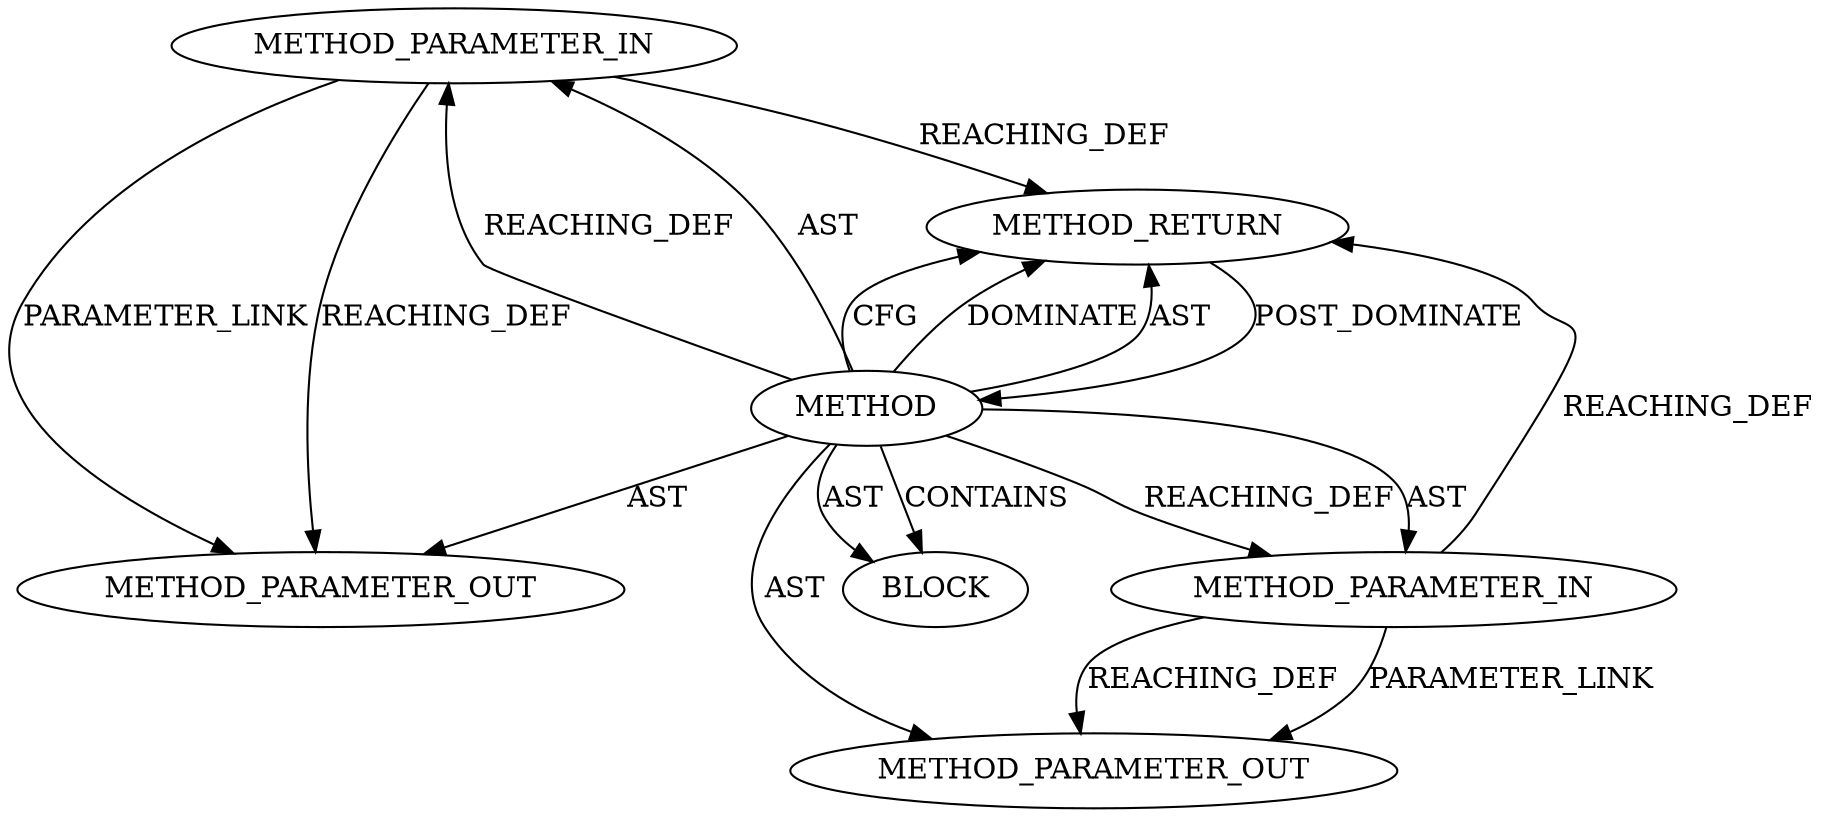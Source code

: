 digraph {
  13324 [label=METHOD_PARAMETER_OUT ORDER=1 CODE="p1" IS_VARIADIC=false TYPE_FULL_NAME="ANY" EVALUATION_STRATEGY="BY_VALUE" INDEX=1 NAME="p1"]
  12162 [label=METHOD_PARAMETER_IN ORDER=2 CODE="p2" IS_VARIADIC=false TYPE_FULL_NAME="ANY" EVALUATION_STRATEGY="BY_VALUE" INDEX=2 NAME="p2"]
  12161 [label=METHOD_PARAMETER_IN ORDER=1 CODE="p1" IS_VARIADIC=false TYPE_FULL_NAME="ANY" EVALUATION_STRATEGY="BY_VALUE" INDEX=1 NAME="p1"]
  12160 [label=METHOD AST_PARENT_TYPE="NAMESPACE_BLOCK" AST_PARENT_FULL_NAME="<global>" ORDER=0 CODE="<empty>" FULL_NAME="<operator>.cast" IS_EXTERNAL=true FILENAME="<empty>" SIGNATURE="" NAME="<operator>.cast"]
  13325 [label=METHOD_PARAMETER_OUT ORDER=2 CODE="p2" IS_VARIADIC=false TYPE_FULL_NAME="ANY" EVALUATION_STRATEGY="BY_VALUE" INDEX=2 NAME="p2"]
  12163 [label=BLOCK ORDER=1 ARGUMENT_INDEX=1 CODE="<empty>" TYPE_FULL_NAME="ANY"]
  12164 [label=METHOD_RETURN ORDER=2 CODE="RET" TYPE_FULL_NAME="ANY" EVALUATION_STRATEGY="BY_VALUE"]
  12160 -> 12164 [label=CFG ]
  12160 -> 12164 [label=DOMINATE ]
  12161 -> 13324 [label=REACHING_DEF VARIABLE="p1"]
  12161 -> 12164 [label=REACHING_DEF VARIABLE="p1"]
  12160 -> 12163 [label=AST ]
  12160 -> 12162 [label=REACHING_DEF VARIABLE=""]
  12160 -> 12163 [label=CONTAINS ]
  12160 -> 12161 [label=REACHING_DEF VARIABLE=""]
  12161 -> 13324 [label=PARAMETER_LINK ]
  12160 -> 13324 [label=AST ]
  12160 -> 13325 [label=AST ]
  12160 -> 12161 [label=AST ]
  12162 -> 13325 [label=PARAMETER_LINK ]
  12164 -> 12160 [label=POST_DOMINATE ]
  12162 -> 13325 [label=REACHING_DEF VARIABLE="p2"]
  12162 -> 12164 [label=REACHING_DEF VARIABLE="p2"]
  12160 -> 12164 [label=AST ]
  12160 -> 12162 [label=AST ]
}
